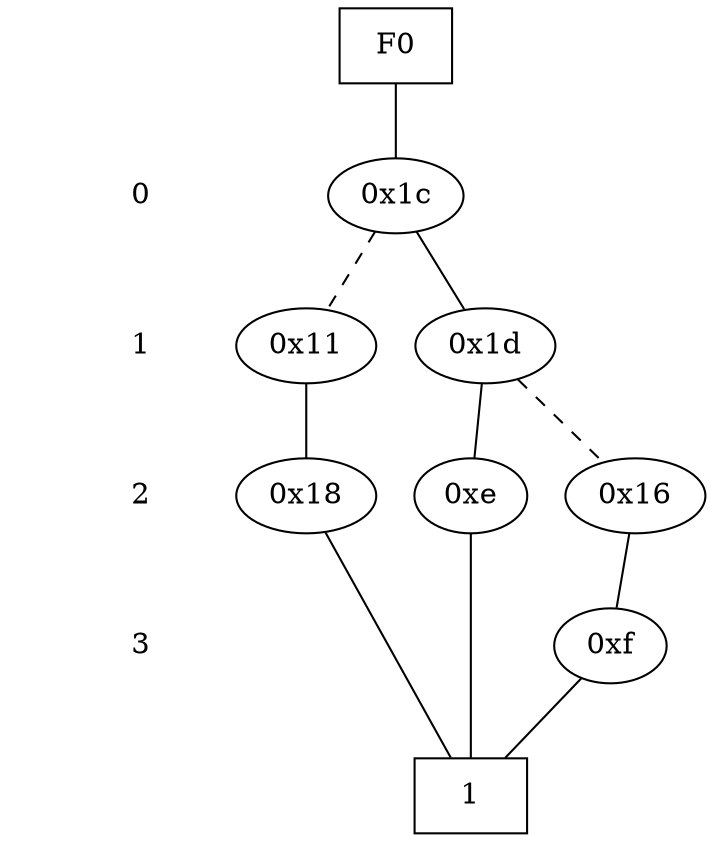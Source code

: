 digraph "DD" {
size = "7.5,10"
center = true;
edge [dir = none];
{ node [shape = plaintext];
  edge [style = invis];
  "CONST NODES" [style = invis];
" 0 " -> " 1 " -> " 2 " -> " 3 " -> "CONST NODES"; 
}
{ rank = same; node [shape = box]; edge [style = invis];
"F0"; }
{ rank = same; " 0 ";
"0x1c";
}
{ rank = same; " 1 ";
"0x11";
"0x1d";
}
{ rank = same; " 2 ";
"0xe";
"0x16";
"0x18";
}
{ rank = same; " 3 ";
"0xf";
}
{ rank = same; "CONST NODES";
{ node [shape = box]; "0x8";
}
}
"F0" -> "0x1c" [style = solid];
"0x1c" -> "0x1d";
"0x1c" -> "0x11" [style = dashed];
"0x11" -> "0x18" [style = solid];
"0x1d" -> "0xe";
"0x1d" -> "0x16" [style = dashed];
"0xe" -> "0x8";
"0x16" -> "0xf";
"0x18" -> "0x8";
"0xf" -> "0x8";
"0x8" [label = "1"];
}
